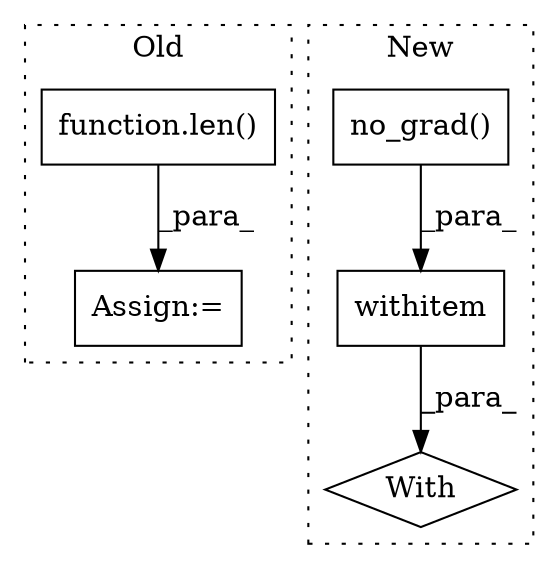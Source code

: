 digraph G {
subgraph cluster0 {
1 [label="function.len()" a="75" s="1721,1734" l="4,1" shape="box"];
5 [label="Assign:=" a="68" s="1718" l="3" shape="box"];
label = "Old";
style="dotted";
}
subgraph cluster1 {
2 [label="no_grad()" a="75" s="1856" l="15" shape="box"];
3 [label="With" a="39" s="1851,1861" l="5,24" shape="diamond"];
4 [label="withitem" a="49" s="1856" l="5" shape="box"];
label = "New";
style="dotted";
}
1 -> 5 [label="_para_"];
2 -> 4 [label="_para_"];
4 -> 3 [label="_para_"];
}